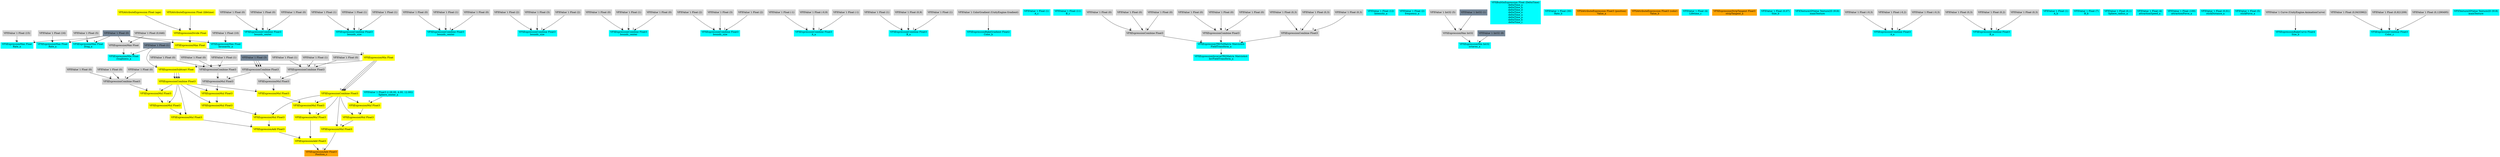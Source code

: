 digraph G {
node0 [shape="box" color="cyan" style="filled" label="VFXExpressionMax Float
Rate_a"]
node1 [shape="box" color="lightgray" style="filled" label="VFXValue`1 Float (15)"]
node2 [shape="box" color="lightslategray" style="filled" label="VFXValue`1 Float (0)"]
node3 [shape="box" color="cyan" style="filled" label="VFXExpressionMax Float
Rate_a"]
node4 [shape="box" color="lightgray" style="filled" label="VFXValue`1 Float (16)"]
node5 [shape="box" color="cyan" style="filled" label="VFXExpressionCombine Float3
bounds_center"]
node6 [shape="box" color="lightgray" style="filled" label="VFXValue`1 Float (0)"]
node7 [shape="box" color="lightgray" style="filled" label="VFXValue`1 Float (0)"]
node8 [shape="box" color="lightgray" style="filled" label="VFXValue`1 Float (0)"]
node9 [shape="box" color="cyan" style="filled" label="VFXExpressionCombine Float3
bounds_size"]
node10 [shape="box" color="lightgray" style="filled" label="VFXValue`1 Float (1)"]
node11 [shape="box" color="lightgray" style="filled" label="VFXValue`1 Float (1)"]
node12 [shape="box" color="lightgray" style="filled" label="VFXValue`1 Float (1)"]
node13 [shape="box" color="cyan" style="filled" label="VFXExpressionCombine Float3
bounds_center"]
node14 [shape="box" color="lightgray" style="filled" label="VFXValue`1 Float (0)"]
node15 [shape="box" color="lightgray" style="filled" label="VFXValue`1 Float (1)"]
node16 [shape="box" color="lightgray" style="filled" label="VFXValue`1 Float (0)"]
node17 [shape="box" color="cyan" style="filled" label="VFXExpressionCombine Float3
bounds_size"]
node18 [shape="box" color="lightgray" style="filled" label="VFXValue`1 Float (2)"]
node19 [shape="box" color="lightgray" style="filled" label="VFXValue`1 Float (3)"]
node20 [shape="box" color="lightgray" style="filled" label="VFXValue`1 Float (2)"]
node21 [shape="box" color="cyan" style="filled" label="VFXExpressionCombine Float3
bounds_center"]
node22 [shape="box" color="lightgray" style="filled" label="VFXValue`1 Float (0)"]
node23 [shape="box" color="lightgray" style="filled" label="VFXValue`1 Float (1)"]
node24 [shape="box" color="lightgray" style="filled" label="VFXValue`1 Float (0)"]
node25 [shape="box" color="cyan" style="filled" label="VFXExpressionCombine Float3
bounds_size"]
node26 [shape="box" color="lightgray" style="filled" label="VFXValue`1 Float (2)"]
node27 [shape="box" color="lightgray" style="filled" label="VFXValue`1 Float (3)"]
node28 [shape="box" color="lightgray" style="filled" label="VFXValue`1 Float (2)"]
node29 [shape="box" color="cyan" style="filled" label="VFXExpressionCombine Float3
A_a"]
node30 [shape="box" color="lightgray" style="filled" label="VFXValue`1 Float (-1)"]
node31 [shape="box" color="lightgray" style="filled" label="VFXValue`1 Float (-0,9)"]
node32 [shape="box" color="lightgray" style="filled" label="VFXValue`1 Float (-1)"]
node33 [shape="box" color="cyan" style="filled" label="VFXExpressionCombine Float3
B_a"]
node34 [shape="box" color="lightgray" style="filled" label="VFXValue`1 Float (1)"]
node35 [shape="box" color="lightgray" style="filled" label="VFXValue`1 Float (0,9)"]
node36 [shape="box" color="lightgray" style="filled" label="VFXValue`1 Float (1)"]
node37 [shape="box" color="cyan" style="filled" label="VFXExpressionBakeGradient Float2
Color_b"]
node38 [shape="box" color="lightgray" style="filled" label="VFXValue`1 ColorGradient (UnityEngine.Gradient)"]
node39 [shape="box" color="cyan" style="filled" label="VFXValue`1 Float (1)
A_c"]
node40 [shape="box" color="cyan" style="filled" label="VFXValue`1 Float (11)
B_c"]
node41 [shape="box" color="cyan" style="filled" label="VFXExpressionInverseTRSMatrix Matrix4x4
InvFieldTransform_a"]
node42 [shape="box" color="cyan" style="filled" label="VFXExpressionTRSToMatrix Matrix4x4
FieldTransform_a"]
node43 [shape="box" color="lightgray" style="filled" label="VFXExpressionCombine Float3"]
node44 [shape="box" color="lightgray" style="filled" label="VFXValue`1 Float (0)"]
node45 [shape="box" color="lightgray" style="filled" label="VFXValue`1 Float (0)"]
node46 [shape="box" color="lightgray" style="filled" label="VFXValue`1 Float (0)"]
node47 [shape="box" color="lightgray" style="filled" label="VFXExpressionCombine Float3"]
node48 [shape="box" color="lightgray" style="filled" label="VFXValue`1 Float (0)"]
node49 [shape="box" color="lightgray" style="filled" label="VFXValue`1 Float (0)"]
node50 [shape="box" color="lightgray" style="filled" label="VFXValue`1 Float (0)"]
node51 [shape="box" color="lightgray" style="filled" label="VFXExpressionCombine Float3"]
node52 [shape="box" color="lightgray" style="filled" label="VFXValue`1 Float (0,3)"]
node53 [shape="box" color="lightgray" style="filled" label="VFXValue`1 Float (0,3)"]
node54 [shape="box" color="lightgray" style="filled" label="VFXValue`1 Float (0,3)"]
node55 [shape="box" color="cyan" style="filled" label="VFXValue`1 Float (12)
Intensity_a"]
node56 [shape="box" color="cyan" style="filled" label="VFXExpressionMax Float
Drag_a"]
node57 [shape="box" color="lightgray" style="filled" label="VFXValue`1 Float (5)"]
node58 [shape="box" color="cyan" style="filled" label="VFXValue`1 Float (2)
frequency_a"]
node59 [shape="box" color="cyan" style="filled" label="VFXExpressionMin Int32
octaves_a"]
node60 [shape="box" color="lightgray" style="filled" label="VFXExpressionMax Int32"]
node61 [shape="box" color="lightgray" style="filled" label="VFXValue`1 Int32 (5)"]
node62 [shape="box" color="lightslategray" style="filled" label="VFXValue`1 Int32 (1)"]
node63 [shape="box" color="lightslategray" style="filled" label="VFXValue`1 Int32 (8)"]
node64 [shape="box" color="cyan" style="filled" label="VFXExpressionMin Float
roughness_a"]
node65 [shape="box" color="lightgray" style="filled" label="VFXExpressionMax Float"]
node66 [shape="box" color="lightgray" style="filled" label="VFXValue`1 Float (0,646)"]
node67 [shape="box" color="lightslategray" style="filled" label="VFXValue`1 Float (1)"]
node68 [shape="box" color="cyan" style="filled" label="VFXExpressionMax Float
lacunarity_a"]
node69 [shape="box" color="lightgray" style="filled" label="VFXValue`1 Float (10)"]
node70 [shape="box" color="cyan" style="filled" label="VFXBuiltInExpression Float (DeltaTime)
deltaTime_a
deltaTime_b
deltaTime_d
deltaTime_e
deltaTime_a
deltaTime_a
deltaTime_b
deltaTime_c"]
node71 [shape="box" color="cyan" style="filled" label="VFXValue`1 Float (30)
Rate_b"]
node72 [shape="box" color="orange" style="filled" label="VFXExpressionAdd Float3
Position_c"]
node73 [shape="box" color="yellow" style="filled" label="VFXExpressionAdd Float3"]
node74 [shape="box" color="yellow" style="filled" label="VFXExpressionAdd Float3"]
node75 [shape="box" color="yellow" style="filled" label="VFXExpressionMul Float3"]
node76 [shape="box" color="yellow" style="filled" label="VFXExpressionMul Float3"]
node77 [shape="box" color="yellow" style="filled" label="VFXExpressionMul Float3"]
node78 [shape="box" color="lightgray" style="filled" label="VFXExpressionCombine Float3"]
node79 [shape="box" color="lightgray" style="filled" label="VFXValue`1 Float (0)"]
node80 [shape="box" color="lightgray" style="filled" label="VFXValue`1 Float (0)"]
node81 [shape="box" color="lightgray" style="filled" label="VFXValue`1 Float (0)"]
node82 [shape="box" color="yellow" style="filled" label="VFXExpressionCombine Float3"]
node83 [shape="box" color="yellow" style="filled" label="VFXExpressionSubtract Float"]
node84 [shape="box" color="yellow" style="filled" label="VFXExpressionMin Float"]
node85 [shape="box" color="yellow" style="filled" label="VFXExpressionMax Float"]
node86 [shape="box" color="yellow" style="filled" label="VFXExpressionDivide Float"]
node87 [shape="box" color="yellow" style="filled" label="VFXAttributeExpression Float (age)"]
node88 [shape="box" color="yellow" style="filled" label="VFXAttributeExpression Float (lifetime)"]
node89 [shape="box" color="yellow" style="filled" label="VFXExpressionMul Float3"]
node90 [shape="box" color="yellow" style="filled" label="VFXExpressionMul Float3"]
node91 [shape="box" color="yellow" style="filled" label="VFXExpressionMul Float3"]
node92 [shape="box" color="lightgray" style="filled" label="VFXExpressionMul Float3"]
node93 [shape="box" color="lightgray" style="filled" label="VFXExpressionCombine Float3"]
node94 [shape="box" color="lightslategray" style="filled" label="VFXValue`1 Float (3)"]
node95 [shape="box" color="lightgray" style="filled" label="VFXExpressionCombine Float3"]
node96 [shape="box" color="lightgray" style="filled" label="VFXValue`1 Float (0)"]
node97 [shape="box" color="lightgray" style="filled" label="VFXValue`1 Float (1)"]
node98 [shape="box" color="lightgray" style="filled" label="VFXValue`1 Float (0)"]
node99 [shape="box" color="yellow" style="filled" label="VFXExpressionCombine Float3"]
node100 [shape="box" color="yellow" style="filled" label="VFXExpressionMul Float3"]
node101 [shape="box" color="yellow" style="filled" label="VFXExpressionMul Float3"]
node102 [shape="box" color="yellow" style="filled" label="VFXExpressionMul Float3"]
node103 [shape="box" color="lightgray" style="filled" label="VFXExpressionMul Float3"]
node104 [shape="box" color="lightgray" style="filled" label="VFXExpressionCombine Float3"]
node105 [shape="box" color="lightgray" style="filled" label="VFXValue`1 Float (1)"]
node106 [shape="box" color="lightgray" style="filled" label="VFXValue`1 Float (1)"]
node107 [shape="box" color="lightgray" style="filled" label="VFXValue`1 Float (0)"]
node108 [shape="box" color="yellow" style="filled" label="VFXExpressionMul Float3"]
node109 [shape="box" color="yellow" style="filled" label="VFXExpressionMul Float3"]
node110 [shape="box" color="yellow" style="filled" label="VFXExpressionMul Float3"]
node111 [shape="box" color="cyan" style="filled" label="VFXValue`1 Float3 ((-28.00, 4.00, 12.00))
Sphere_center_a"]
node112 [shape="box" color="orange" style="filled" label="VFXAttributeExpression Float3 (position)
Value_a"]
node113 [shape="box" color="orange" style="filled" label="VFXAttributeExpression Float3 (color)
Value_b"]
node114 [shape="box" color="cyan" style="filled" label="VFXValue`1 Float (4)
Lifetime_c"]
node115 [shape="box" color="orange" style="filled" label="VFXExpressionStripTangent Float3
stripTangent_a"]
node116 [shape="box" color="cyan" style="filled" label="VFXValue`1 Float (0,07)
Size_b"]
node117 [shape="box" color="cyan" style="filled" label="VFXTexture2DValue Texture2D (918)
mainTexture"]
node118 [shape="box" color="cyan" style="filled" label="VFXExpressionCombine Float3
A_a"]
node119 [shape="box" color="lightgray" style="filled" label="VFXValue`1 Float (-0,3)"]
node120 [shape="box" color="lightgray" style="filled" label="VFXValue`1 Float (-0,2)"]
node121 [shape="box" color="lightgray" style="filled" label="VFXValue`1 Float (-0,3)"]
node122 [shape="box" color="cyan" style="filled" label="VFXExpressionCombine Float3
B_a"]
node123 [shape="box" color="lightgray" style="filled" label="VFXValue`1 Float (0,3)"]
node124 [shape="box" color="lightgray" style="filled" label="VFXValue`1 Float (0,2)"]
node125 [shape="box" color="lightgray" style="filled" label="VFXValue`1 Float (0,3)"]
node126 [shape="box" color="cyan" style="filled" label="VFXValue`1 Float (1)
A_b"]
node127 [shape="box" color="cyan" style="filled" label="VFXValue`1 Float (7)
B_b"]
node128 [shape="box" color="cyan" style="filled" label="VFXValue`1 Float (0,1)
Sphere_radius_a"]
node129 [shape="box" color="cyan" style="filled" label="VFXValue`1 Float (4)
attractionSpeed_a"]
node130 [shape="box" color="cyan" style="filled" label="VFXValue`1 Float (100)
attractionForce_a"]
node131 [shape="box" color="cyan" style="filled" label="VFXValue`1 Float (0,01)
stickDistance_a"]
node132 [shape="box" color="cyan" style="filled" label="VFXValue`1 Float (5)
stickForce_a"]
node133 [shape="box" color="cyan" style="filled" label="VFXExpressionBakeCurve Float4
Size_b"]
node134 [shape="box" color="lightgray" style="filled" label="VFXValue`1 Curve (UnityEngine.AnimationCurve)"]
node135 [shape="box" color="cyan" style="filled" label="VFXExpressionCombine Float3
Color_c"]
node136 [shape="box" color="lightgray" style="filled" label="VFXValue`1 Float (0,9433962)"]
node137 [shape="box" color="lightgray" style="filled" label="VFXValue`1 Float (0,821209)"]
node138 [shape="box" color="lightgray" style="filled" label="VFXValue`1 Float (0,1290495)"]
node139 [shape="box" color="cyan" style="filled" label="VFXTexture2DValue Texture2D (918)
mainTexture"]
node1 -> node0 [headlabel="0"]
node2 -> node0 [headlabel="1"]
node4 -> node3 [headlabel="0"]
node2 -> node3 [headlabel="1"]
node6 -> node5 [headlabel="0"]
node7 -> node5 [headlabel="1"]
node8 -> node5 [headlabel="2"]
node10 -> node9 [headlabel="0"]
node11 -> node9 [headlabel="1"]
node12 -> node9 [headlabel="2"]
node14 -> node13 [headlabel="0"]
node15 -> node13 [headlabel="1"]
node16 -> node13 [headlabel="2"]
node18 -> node17 [headlabel="0"]
node19 -> node17 [headlabel="1"]
node20 -> node17 [headlabel="2"]
node22 -> node21 [headlabel="0"]
node23 -> node21 [headlabel="1"]
node24 -> node21 [headlabel="2"]
node26 -> node25 [headlabel="0"]
node27 -> node25 [headlabel="1"]
node28 -> node25 [headlabel="2"]
node30 -> node29 [headlabel="0"]
node31 -> node29 [headlabel="1"]
node32 -> node29 [headlabel="2"]
node34 -> node33 [headlabel="0"]
node35 -> node33 [headlabel="1"]
node36 -> node33 [headlabel="2"]
node38 -> node37 
node42 -> node41 
node43 -> node42 [headlabel="0"]
node47 -> node42 [headlabel="1"]
node51 -> node42 [headlabel="2"]
node44 -> node43 [headlabel="0"]
node45 -> node43 [headlabel="1"]
node46 -> node43 [headlabel="2"]
node48 -> node47 [headlabel="0"]
node49 -> node47 [headlabel="1"]
node50 -> node47 [headlabel="2"]
node52 -> node51 [headlabel="0"]
node53 -> node51 [headlabel="1"]
node54 -> node51 [headlabel="2"]
node57 -> node56 [headlabel="0"]
node2 -> node56 [headlabel="1"]
node60 -> node59 [headlabel="0"]
node63 -> node59 [headlabel="1"]
node61 -> node60 [headlabel="0"]
node62 -> node60 [headlabel="1"]
node65 -> node64 [headlabel="0"]
node67 -> node64 [headlabel="1"]
node66 -> node65 [headlabel="0"]
node2 -> node65 [headlabel="1"]
node69 -> node68 [headlabel="0"]
node2 -> node68 [headlabel="1"]
node73 -> node72 [headlabel="0"]
node108 -> node72 [headlabel="1"]
node74 -> node73 [headlabel="0"]
node100 -> node73 [headlabel="1"]
node75 -> node74 [headlabel="0"]
node89 -> node74 [headlabel="1"]
node76 -> node75 [headlabel="0"]
node82 -> node75 [headlabel="1"]
node77 -> node76 [headlabel="0"]
node82 -> node76 [headlabel="1"]
node78 -> node77 [headlabel="0"]
node82 -> node77 [headlabel="1"]
node79 -> node78 [headlabel="0"]
node80 -> node78 [headlabel="1"]
node81 -> node78 [headlabel="2"]
node83 -> node82 [headlabel="0"]
node83 -> node82 [headlabel="1"]
node83 -> node82 [headlabel="2"]
node67 -> node83 [headlabel="0"]
node84 -> node83 [headlabel="1"]
node85 -> node84 [headlabel="0"]
node67 -> node84 [headlabel="1"]
node86 -> node85 [headlabel="0"]
node2 -> node85 [headlabel="1"]
node87 -> node86 [headlabel="0"]
node88 -> node86 [headlabel="1"]
node90 -> node89 [headlabel="0"]
node99 -> node89 [headlabel="1"]
node91 -> node90 [headlabel="0"]
node82 -> node90 [headlabel="1"]
node92 -> node91 [headlabel="0"]
node82 -> node91 [headlabel="1"]
node93 -> node92 [headlabel="0"]
node95 -> node92 [headlabel="1"]
node94 -> node93 [headlabel="0"]
node94 -> node93 [headlabel="1"]
node94 -> node93 [headlabel="2"]
node96 -> node95 [headlabel="0"]
node97 -> node95 [headlabel="1"]
node98 -> node95 [headlabel="2"]
node84 -> node99 [headlabel="0"]
node84 -> node99 [headlabel="1"]
node84 -> node99 [headlabel="2"]
node101 -> node100 [headlabel="0"]
node99 -> node100 [headlabel="1"]
node102 -> node101 [headlabel="0"]
node99 -> node101 [headlabel="1"]
node103 -> node102 [headlabel="0"]
node82 -> node102 [headlabel="1"]
node93 -> node103 [headlabel="0"]
node104 -> node103 [headlabel="1"]
node105 -> node104 [headlabel="0"]
node106 -> node104 [headlabel="1"]
node107 -> node104 [headlabel="2"]
node109 -> node108 [headlabel="0"]
node99 -> node108 [headlabel="1"]
node110 -> node109 [headlabel="0"]
node99 -> node109 [headlabel="1"]
node111 -> node110 [headlabel="0"]
node99 -> node110 [headlabel="1"]
node119 -> node118 [headlabel="0"]
node120 -> node118 [headlabel="1"]
node121 -> node118 [headlabel="2"]
node123 -> node122 [headlabel="0"]
node124 -> node122 [headlabel="1"]
node125 -> node122 [headlabel="2"]
node134 -> node133 
node136 -> node135 [headlabel="0"]
node137 -> node135 [headlabel="1"]
node138 -> node135 [headlabel="2"]
}
